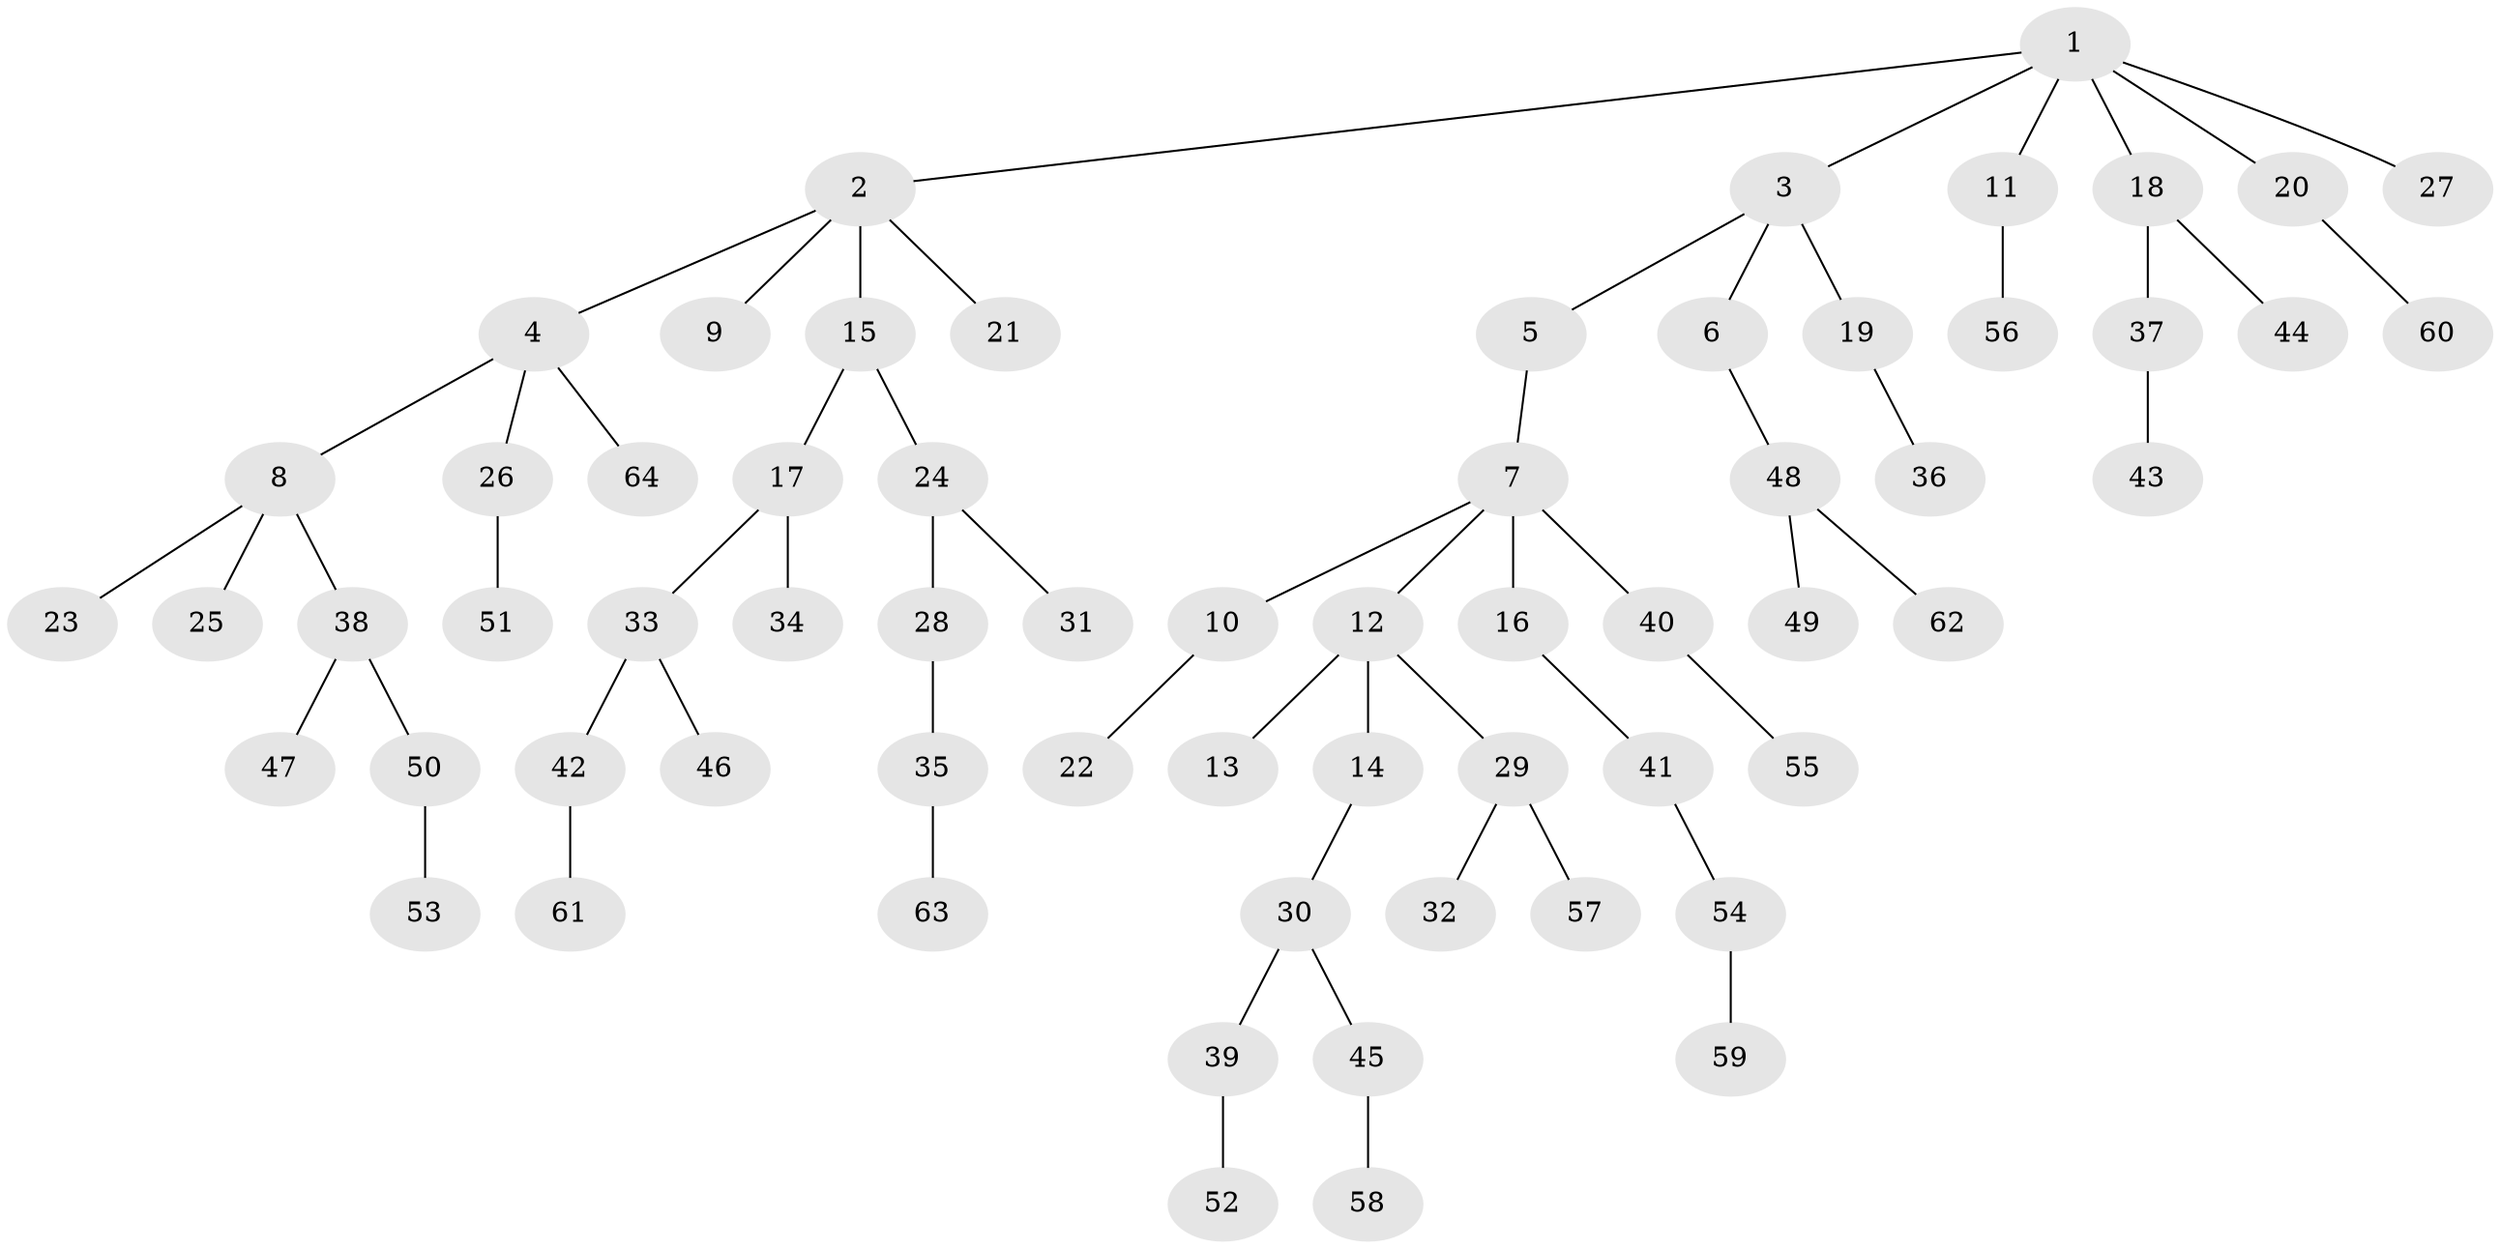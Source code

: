 // coarse degree distribution, {6: 0.04878048780487805, 4: 0.07317073170731707, 5: 0.04878048780487805, 3: 0.0975609756097561, 1: 0.6341463414634146, 2: 0.0975609756097561}
// Generated by graph-tools (version 1.1) at 2025/42/03/06/25 10:42:02]
// undirected, 64 vertices, 63 edges
graph export_dot {
graph [start="1"]
  node [color=gray90,style=filled];
  1;
  2;
  3;
  4;
  5;
  6;
  7;
  8;
  9;
  10;
  11;
  12;
  13;
  14;
  15;
  16;
  17;
  18;
  19;
  20;
  21;
  22;
  23;
  24;
  25;
  26;
  27;
  28;
  29;
  30;
  31;
  32;
  33;
  34;
  35;
  36;
  37;
  38;
  39;
  40;
  41;
  42;
  43;
  44;
  45;
  46;
  47;
  48;
  49;
  50;
  51;
  52;
  53;
  54;
  55;
  56;
  57;
  58;
  59;
  60;
  61;
  62;
  63;
  64;
  1 -- 2;
  1 -- 3;
  1 -- 11;
  1 -- 18;
  1 -- 20;
  1 -- 27;
  2 -- 4;
  2 -- 9;
  2 -- 15;
  2 -- 21;
  3 -- 5;
  3 -- 6;
  3 -- 19;
  4 -- 8;
  4 -- 26;
  4 -- 64;
  5 -- 7;
  6 -- 48;
  7 -- 10;
  7 -- 12;
  7 -- 16;
  7 -- 40;
  8 -- 23;
  8 -- 25;
  8 -- 38;
  10 -- 22;
  11 -- 56;
  12 -- 13;
  12 -- 14;
  12 -- 29;
  14 -- 30;
  15 -- 17;
  15 -- 24;
  16 -- 41;
  17 -- 33;
  17 -- 34;
  18 -- 37;
  18 -- 44;
  19 -- 36;
  20 -- 60;
  24 -- 28;
  24 -- 31;
  26 -- 51;
  28 -- 35;
  29 -- 32;
  29 -- 57;
  30 -- 39;
  30 -- 45;
  33 -- 42;
  33 -- 46;
  35 -- 63;
  37 -- 43;
  38 -- 47;
  38 -- 50;
  39 -- 52;
  40 -- 55;
  41 -- 54;
  42 -- 61;
  45 -- 58;
  48 -- 49;
  48 -- 62;
  50 -- 53;
  54 -- 59;
}
